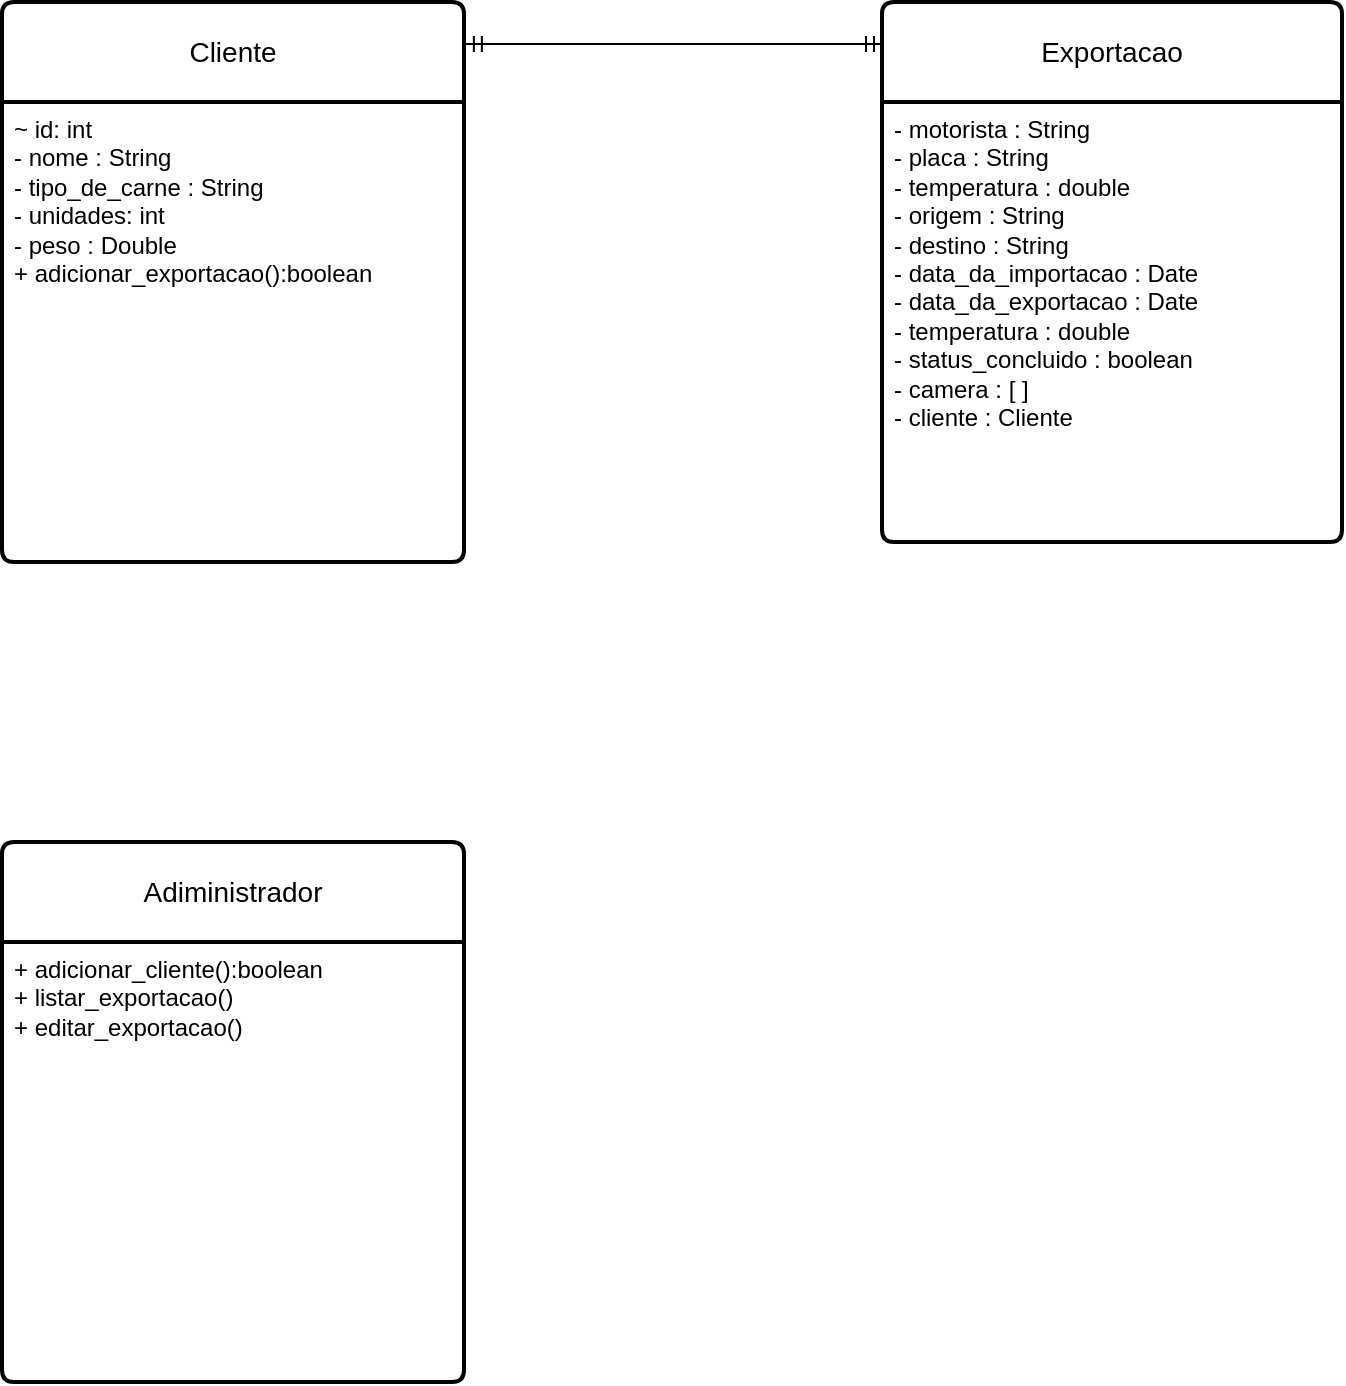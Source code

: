 <mxfile version="27.1.6">
  <diagram id="yQBMPdMcDbC1xDPjM6LQ" name="Página-1">
    <mxGraphModel dx="872" dy="600" grid="1" gridSize="10" guides="1" tooltips="1" connect="1" arrows="1" fold="1" page="1" pageScale="1" pageWidth="827" pageHeight="1169" math="0" shadow="0">
      <root>
        <mxCell id="0" />
        <mxCell id="1" parent="0" />
        <mxCell id="ZjHYPKigzPH8DQw12Ac6-1" value="Cliente" style="swimlane;childLayout=stackLayout;horizontal=1;startSize=50;horizontalStack=0;rounded=1;fontSize=14;fontStyle=0;strokeWidth=2;resizeParent=0;resizeLast=1;shadow=0;dashed=0;align=center;arcSize=4;whiteSpace=wrap;html=1;" parent="1" vertex="1">
          <mxGeometry x="40" y="400" width="231" height="280" as="geometry" />
        </mxCell>
        <mxCell id="ZjHYPKigzPH8DQw12Ac6-2" value="&lt;div&gt;~ id: int&lt;/div&gt;&lt;div&gt;- nome : String&lt;/div&gt;&lt;div&gt;- tipo_de_carne : String&lt;/div&gt;&lt;div&gt;- unidades: int&lt;/div&gt;&lt;div&gt;- peso : Double&lt;/div&gt;&lt;div&gt;+ adicionar_exportacao():boolean&lt;/div&gt;&lt;div&gt;&lt;br&gt;&lt;/div&gt;" style="align=left;strokeColor=none;fillColor=none;spacingLeft=4;spacingRight=4;fontSize=12;verticalAlign=top;resizable=0;rotatable=0;part=1;html=1;whiteSpace=wrap;" parent="ZjHYPKigzPH8DQw12Ac6-1" vertex="1">
          <mxGeometry y="50" width="231" height="230" as="geometry" />
        </mxCell>
        <mxCell id="ZjHYPKigzPH8DQw12Ac6-3" value="Adiministrador" style="swimlane;childLayout=stackLayout;horizontal=1;startSize=50;horizontalStack=0;rounded=1;fontSize=14;fontStyle=0;strokeWidth=2;resizeParent=0;resizeLast=1;shadow=0;dashed=0;align=center;arcSize=4;whiteSpace=wrap;html=1;" parent="1" vertex="1">
          <mxGeometry x="40" y="820" width="231" height="270" as="geometry" />
        </mxCell>
        <mxCell id="ZjHYPKigzPH8DQw12Ac6-4" value="+ adicionar_cliente():boolean&lt;br&gt;&lt;div&gt;+ listar_exportacao()&lt;/div&gt;&lt;div&gt;+ editar_exportacao()&lt;/div&gt;" style="align=left;strokeColor=none;fillColor=none;spacingLeft=4;spacingRight=4;fontSize=12;verticalAlign=top;resizable=0;rotatable=0;part=1;html=1;whiteSpace=wrap;" parent="ZjHYPKigzPH8DQw12Ac6-3" vertex="1">
          <mxGeometry y="50" width="231" height="220" as="geometry" />
        </mxCell>
        <mxCell id="ZjHYPKigzPH8DQw12Ac6-6" value="Exportacao" style="swimlane;childLayout=stackLayout;horizontal=1;startSize=50;horizontalStack=0;rounded=1;fontSize=14;fontStyle=0;strokeWidth=2;resizeParent=0;resizeLast=1;shadow=0;dashed=0;align=center;arcSize=4;whiteSpace=wrap;html=1;" parent="1" vertex="1">
          <mxGeometry x="480" y="400" width="230" height="270" as="geometry" />
        </mxCell>
        <mxCell id="ZjHYPKigzPH8DQw12Ac6-7" value="&lt;div&gt;- motorista : String&lt;/div&gt;&lt;div&gt;- placa : String&lt;/div&gt;&lt;div&gt;- temperatura : double&lt;/div&gt;&lt;div&gt;- origem : String&lt;/div&gt;&lt;div&gt;- destino : String&lt;/div&gt;&lt;div&gt;- data_da_importacao : Date&lt;/div&gt;&lt;div&gt;- data_da_exportacao : Date&lt;/div&gt;&lt;div&gt;- temperatura : double&lt;/div&gt;&lt;div&gt;- status_concluido : boolean&lt;/div&gt;&lt;div&gt;- camera : [ ]&lt;/div&gt;&lt;div&gt;- cliente : Cliente&lt;/div&gt;&lt;div&gt;&lt;br&gt;&lt;/div&gt;&lt;div&gt;&lt;br&gt;&lt;/div&gt;" style="align=left;strokeColor=none;fillColor=none;spacingLeft=4;spacingRight=4;fontSize=12;verticalAlign=top;resizable=0;rotatable=0;part=1;html=1;whiteSpace=wrap;" parent="ZjHYPKigzPH8DQw12Ac6-6" vertex="1">
          <mxGeometry y="50" width="230" height="220" as="geometry" />
        </mxCell>
        <mxCell id="ek5JBmNl_99TpSSk-Pa2-1" value="" style="edgeStyle=entityRelationEdgeStyle;fontSize=12;html=1;endArrow=ERmandOne;startArrow=ERmandOne;rounded=0;exitX=1.004;exitY=0.075;exitDx=0;exitDy=0;exitPerimeter=0;entryX=0;entryY=0.078;entryDx=0;entryDy=0;entryPerimeter=0;" edge="1" parent="1" source="ZjHYPKigzPH8DQw12Ac6-1" target="ZjHYPKigzPH8DQw12Ac6-6">
          <mxGeometry width="100" height="100" relative="1" as="geometry">
            <mxPoint x="360" y="670" as="sourcePoint" />
            <mxPoint x="460" y="570" as="targetPoint" />
          </mxGeometry>
        </mxCell>
      </root>
    </mxGraphModel>
  </diagram>
</mxfile>
